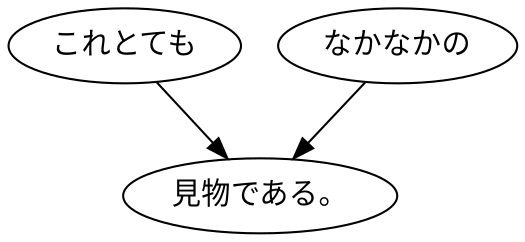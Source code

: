 digraph graph6529 {
	node0 [label="これとても"];
	node1 [label="なかなかの"];
	node2 [label="見物である。"];
	node0 -> node2;
	node1 -> node2;
}
